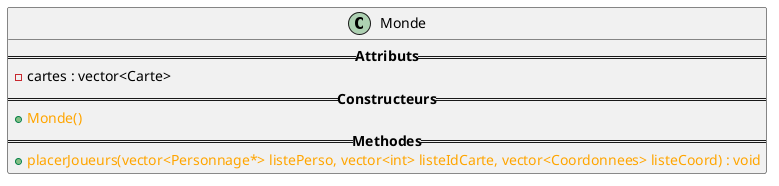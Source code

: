 @startuml
class Monde{
    ==<b>Attributs</b>==
        -cartes : vector<Carte>
    ==<b>Constructeurs</b>==
        +<color:orange>Monde()</color>
    ==<b>Methodes</b>==
        +<color:orange>placerJoueurs(vector<Personnage*> listePerso, vector<int> listeIdCarte, vector<Coordonnees> listeCoord) : void</color>
}
@enduml
'85b157f5c75a37bd71462343ee7b190f  src/Monde.hpp
'01bef3c61b7d071fe437b1a847e48772  src/Monde.cpp

